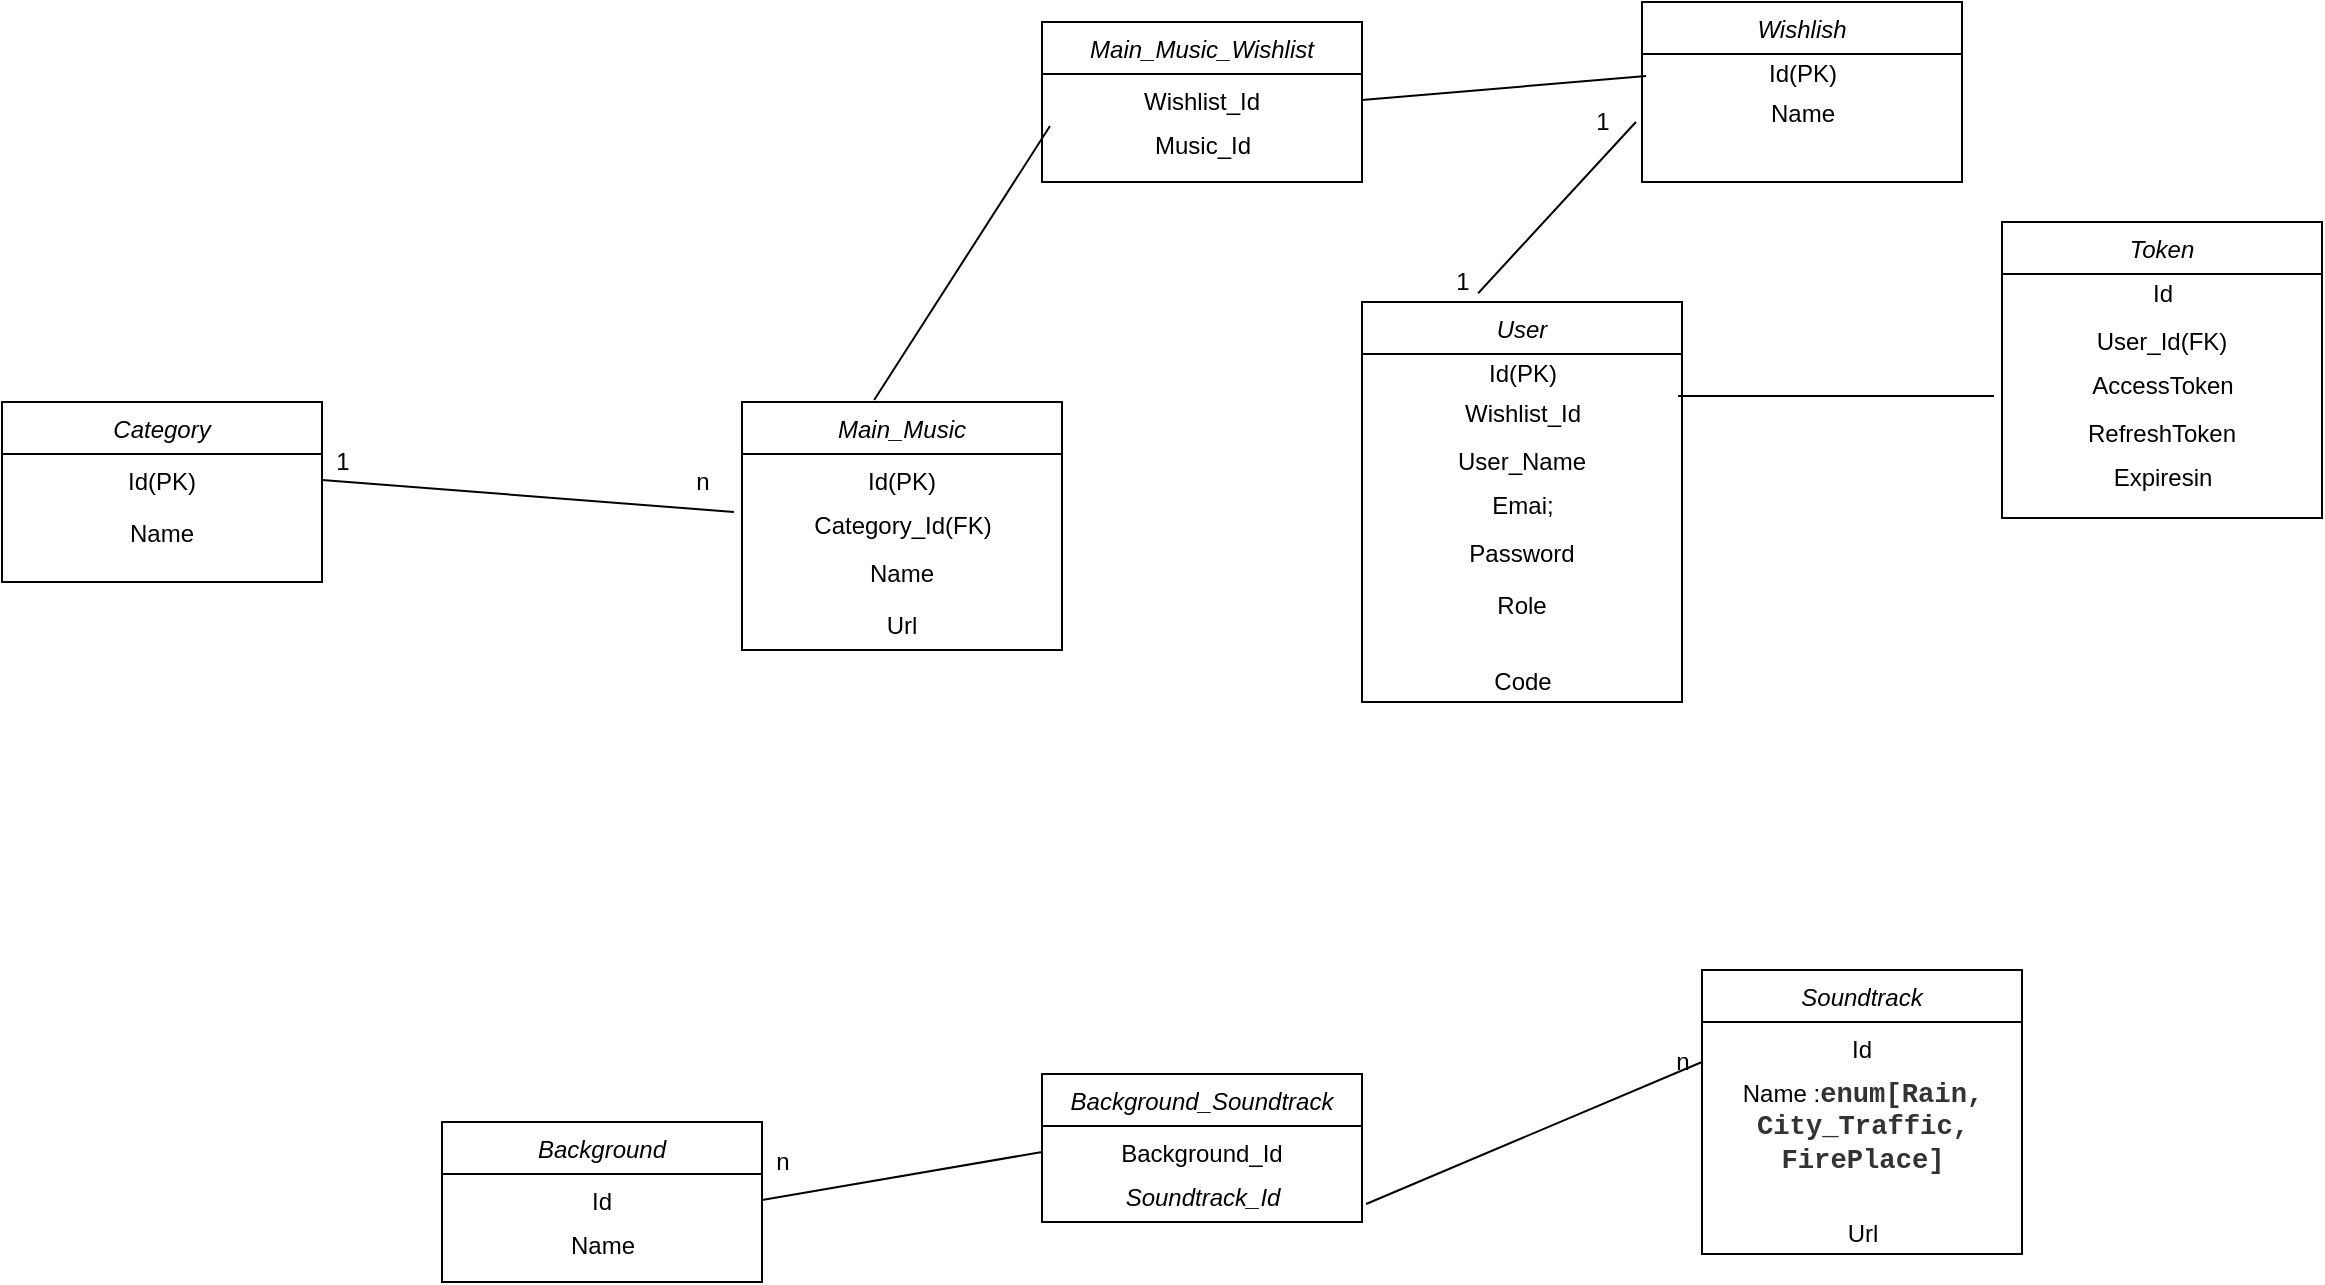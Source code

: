 <mxfile version="16.4.3" type="github">
  <diagram id="C5RBs43oDa-KdzZeNtuy" name="Page-1">
    <mxGraphModel dx="1822" dy="1194" grid="1" gridSize="10" guides="1" tooltips="1" connect="1" arrows="1" fold="1" page="0" pageScale="1" pageWidth="827" pageHeight="1169" math="0" shadow="0">
      <root>
        <mxCell id="WIyWlLk6GJQsqaUBKTNV-0" />
        <mxCell id="WIyWlLk6GJQsqaUBKTNV-1" parent="WIyWlLk6GJQsqaUBKTNV-0" />
        <mxCell id="zkfFHV4jXpPFQw0GAbJ--0" value="Main_Music" style="swimlane;fontStyle=2;align=center;verticalAlign=top;childLayout=stackLayout;horizontal=1;startSize=26;horizontalStack=0;resizeParent=1;resizeLast=0;collapsible=1;marginBottom=0;rounded=0;shadow=0;strokeWidth=1;" parent="WIyWlLk6GJQsqaUBKTNV-1" vertex="1">
          <mxGeometry x="200" y="100" width="160" height="124" as="geometry">
            <mxRectangle x="230" y="140" width="160" height="26" as="alternateBounds" />
          </mxGeometry>
        </mxCell>
        <mxCell id="zkfFHV4jXpPFQw0GAbJ--1" value="Id(PK)" style="text;align=center;verticalAlign=top;spacingLeft=4;spacingRight=4;overflow=hidden;rotatable=0;points=[[0,0.5],[1,0.5]];portConstraint=eastwest;" parent="zkfFHV4jXpPFQw0GAbJ--0" vertex="1">
          <mxGeometry y="26" width="160" height="26" as="geometry" />
        </mxCell>
        <mxCell id="sz7zUmDEEpQ5pWpZXW4u-5" value="Category_Id(FK)" style="text;html=1;align=center;verticalAlign=middle;resizable=0;points=[];autosize=1;strokeColor=none;fillColor=none;" vertex="1" parent="zkfFHV4jXpPFQw0GAbJ--0">
          <mxGeometry y="52" width="160" height="20" as="geometry" />
        </mxCell>
        <mxCell id="zkfFHV4jXpPFQw0GAbJ--2" value="Name" style="text;align=center;verticalAlign=top;spacingLeft=4;spacingRight=4;overflow=hidden;rotatable=0;points=[[0,0.5],[1,0.5]];portConstraint=eastwest;rounded=0;shadow=0;html=0;" parent="zkfFHV4jXpPFQw0GAbJ--0" vertex="1">
          <mxGeometry y="72" width="160" height="26" as="geometry" />
        </mxCell>
        <mxCell id="zkfFHV4jXpPFQw0GAbJ--3" value="Url" style="text;align=center;verticalAlign=top;spacingLeft=4;spacingRight=4;overflow=hidden;rotatable=0;points=[[0,0.5],[1,0.5]];portConstraint=eastwest;rounded=0;shadow=0;html=0;" parent="zkfFHV4jXpPFQw0GAbJ--0" vertex="1">
          <mxGeometry y="98" width="160" height="26" as="geometry" />
        </mxCell>
        <mxCell id="sz7zUmDEEpQ5pWpZXW4u-1" value="Category" style="swimlane;fontStyle=2;align=center;verticalAlign=top;childLayout=stackLayout;horizontal=1;startSize=26;horizontalStack=0;resizeParent=1;resizeLast=0;collapsible=1;marginBottom=0;rounded=0;shadow=0;strokeWidth=1;" vertex="1" parent="WIyWlLk6GJQsqaUBKTNV-1">
          <mxGeometry x="-170" y="100" width="160" height="90" as="geometry">
            <mxRectangle x="230" y="140" width="160" height="26" as="alternateBounds" />
          </mxGeometry>
        </mxCell>
        <mxCell id="sz7zUmDEEpQ5pWpZXW4u-2" value="Id(PK)" style="text;align=center;verticalAlign=top;spacingLeft=4;spacingRight=4;overflow=hidden;rotatable=0;points=[[0,0.5],[1,0.5]];portConstraint=eastwest;" vertex="1" parent="sz7zUmDEEpQ5pWpZXW4u-1">
          <mxGeometry y="26" width="160" height="26" as="geometry" />
        </mxCell>
        <mxCell id="sz7zUmDEEpQ5pWpZXW4u-3" value="Name" style="text;align=center;verticalAlign=top;spacingLeft=4;spacingRight=4;overflow=hidden;rotatable=0;points=[[0,0.5],[1,0.5]];portConstraint=eastwest;rounded=0;shadow=0;html=0;" vertex="1" parent="sz7zUmDEEpQ5pWpZXW4u-1">
          <mxGeometry y="52" width="160" height="26" as="geometry" />
        </mxCell>
        <mxCell id="sz7zUmDEEpQ5pWpZXW4u-6" value="" style="endArrow=none;html=1;rounded=0;entryX=-0.025;entryY=0.15;entryDx=0;entryDy=0;entryPerimeter=0;exitX=1;exitY=0.5;exitDx=0;exitDy=0;" edge="1" parent="WIyWlLk6GJQsqaUBKTNV-1" source="sz7zUmDEEpQ5pWpZXW4u-2" target="sz7zUmDEEpQ5pWpZXW4u-5">
          <mxGeometry width="50" height="50" relative="1" as="geometry">
            <mxPoint x="120" y="200" as="sourcePoint" />
            <mxPoint x="170" y="150" as="targetPoint" />
          </mxGeometry>
        </mxCell>
        <mxCell id="sz7zUmDEEpQ5pWpZXW4u-7" value="1" style="text;html=1;align=center;verticalAlign=middle;resizable=0;points=[];autosize=1;strokeColor=none;fillColor=none;" vertex="1" parent="WIyWlLk6GJQsqaUBKTNV-1">
          <mxGeometry x="-10" y="120" width="20" height="20" as="geometry" />
        </mxCell>
        <mxCell id="sz7zUmDEEpQ5pWpZXW4u-8" value="n" style="text;html=1;align=center;verticalAlign=middle;resizable=0;points=[];autosize=1;strokeColor=none;fillColor=none;" vertex="1" parent="WIyWlLk6GJQsqaUBKTNV-1">
          <mxGeometry x="170" y="130" width="20" height="20" as="geometry" />
        </mxCell>
        <mxCell id="sz7zUmDEEpQ5pWpZXW4u-10" value="Soundtrack" style="swimlane;fontStyle=2;align=center;verticalAlign=top;childLayout=stackLayout;horizontal=1;startSize=26;horizontalStack=0;resizeParent=1;resizeLast=0;collapsible=1;marginBottom=0;rounded=0;shadow=0;strokeWidth=1;" vertex="1" parent="WIyWlLk6GJQsqaUBKTNV-1">
          <mxGeometry x="680" y="384" width="160" height="142" as="geometry">
            <mxRectangle x="230" y="140" width="160" height="26" as="alternateBounds" />
          </mxGeometry>
        </mxCell>
        <mxCell id="sz7zUmDEEpQ5pWpZXW4u-11" value="Id" style="text;align=center;verticalAlign=top;spacingLeft=4;spacingRight=4;overflow=hidden;rotatable=0;points=[[0,0.5],[1,0.5]];portConstraint=eastwest;" vertex="1" parent="sz7zUmDEEpQ5pWpZXW4u-10">
          <mxGeometry y="26" width="160" height="26" as="geometry" />
        </mxCell>
        <mxCell id="sz7zUmDEEpQ5pWpZXW4u-12" value="Name :&lt;span class=&quot;hljs-keyword&quot; style=&quot;background-color: transparent ; font-family: &amp;#34;consolas&amp;#34; , &amp;#34;liberation mono&amp;#34; , &amp;#34;menlo&amp;#34; , &amp;#34;courier&amp;#34; , monospace ; font-size: 13.6px ; color: rgb(51 , 51 , 51) ; box-sizing: border-box&quot;&gt;&lt;b&gt;enum[Rain,&lt;/b&gt;&lt;br&gt;&lt;b&gt;City_Traffic,&lt;br&gt;&lt;/b&gt;&lt;/span&gt;&lt;span class=&quot;hljs-keyword&quot; style=&quot;background-color: transparent ; font-family: &amp;#34;consolas&amp;#34; , &amp;#34;liberation mono&amp;#34; , &amp;#34;menlo&amp;#34; , &amp;#34;courier&amp;#34; , monospace ; font-size: 13.6px ; color: rgb(51 , 51 , 51) ; box-sizing: border-box ; font-weight: 700&quot;&gt;FirePlace]&lt;br&gt;&lt;br&gt;&lt;/span&gt;&lt;span style=&quot;background-color: transparent ; font-family: &amp;#34;consolas&amp;#34; , &amp;#34;liberation mono&amp;#34; , &amp;#34;menlo&amp;#34; , &amp;#34;courier&amp;#34; , monospace ; font-size: 13.6px ; color: rgb(51 , 51 , 51)&quot;&gt;&lt;/span&gt;" style="text;html=1;align=center;verticalAlign=middle;resizable=0;points=[];autosize=1;strokeColor=none;fillColor=none;" vertex="1" parent="sz7zUmDEEpQ5pWpZXW4u-10">
          <mxGeometry y="52" width="160" height="70" as="geometry" />
        </mxCell>
        <mxCell id="sz7zUmDEEpQ5pWpZXW4u-18" value="Url" style="text;html=1;align=center;verticalAlign=middle;resizable=0;points=[];autosize=1;strokeColor=none;fillColor=none;" vertex="1" parent="sz7zUmDEEpQ5pWpZXW4u-10">
          <mxGeometry y="122" width="160" height="20" as="geometry" />
        </mxCell>
        <mxCell id="sz7zUmDEEpQ5pWpZXW4u-15" value="Background_Soundtrack" style="swimlane;fontStyle=2;align=center;verticalAlign=top;childLayout=stackLayout;horizontal=1;startSize=26;horizontalStack=0;resizeParent=1;resizeLast=0;collapsible=1;marginBottom=0;rounded=0;shadow=0;strokeWidth=1;" vertex="1" parent="WIyWlLk6GJQsqaUBKTNV-1">
          <mxGeometry x="350" y="436" width="160" height="74" as="geometry">
            <mxRectangle x="230" y="140" width="160" height="26" as="alternateBounds" />
          </mxGeometry>
        </mxCell>
        <mxCell id="sz7zUmDEEpQ5pWpZXW4u-16" value="Background_Id" style="text;align=center;verticalAlign=top;spacingLeft=4;spacingRight=4;overflow=hidden;rotatable=0;points=[[0,0.5],[1,0.5]];portConstraint=eastwest;" vertex="1" parent="sz7zUmDEEpQ5pWpZXW4u-15">
          <mxGeometry y="26" width="160" height="26" as="geometry" />
        </mxCell>
        <mxCell id="sz7zUmDEEpQ5pWpZXW4u-22" value="&lt;span style=&quot;font-style: italic&quot;&gt;Soundtrack_Id&lt;/span&gt;" style="text;html=1;align=center;verticalAlign=middle;resizable=0;points=[];autosize=1;strokeColor=none;fillColor=none;" vertex="1" parent="sz7zUmDEEpQ5pWpZXW4u-15">
          <mxGeometry y="52" width="160" height="20" as="geometry" />
        </mxCell>
        <mxCell id="sz7zUmDEEpQ5pWpZXW4u-19" value="Background" style="swimlane;fontStyle=2;align=center;verticalAlign=top;childLayout=stackLayout;horizontal=1;startSize=26;horizontalStack=0;resizeParent=1;resizeLast=0;collapsible=1;marginBottom=0;rounded=0;shadow=0;strokeWidth=1;" vertex="1" parent="WIyWlLk6GJQsqaUBKTNV-1">
          <mxGeometry x="50" y="460" width="160" height="80" as="geometry">
            <mxRectangle x="230" y="140" width="160" height="26" as="alternateBounds" />
          </mxGeometry>
        </mxCell>
        <mxCell id="sz7zUmDEEpQ5pWpZXW4u-20" value="Id" style="text;align=center;verticalAlign=top;spacingLeft=4;spacingRight=4;overflow=hidden;rotatable=0;points=[[0,0.5],[1,0.5]];portConstraint=eastwest;" vertex="1" parent="sz7zUmDEEpQ5pWpZXW4u-19">
          <mxGeometry y="26" width="160" height="26" as="geometry" />
        </mxCell>
        <mxCell id="sz7zUmDEEpQ5pWpZXW4u-21" value="Name" style="text;html=1;align=center;verticalAlign=middle;resizable=0;points=[];autosize=1;strokeColor=none;fillColor=none;" vertex="1" parent="sz7zUmDEEpQ5pWpZXW4u-19">
          <mxGeometry y="52" width="160" height="20" as="geometry" />
        </mxCell>
        <mxCell id="sz7zUmDEEpQ5pWpZXW4u-24" value="" style="endArrow=none;html=1;rounded=0;entryX=0;entryY=0.5;entryDx=0;entryDy=0;exitX=1;exitY=0.5;exitDx=0;exitDy=0;" edge="1" parent="WIyWlLk6GJQsqaUBKTNV-1" source="sz7zUmDEEpQ5pWpZXW4u-20" target="sz7zUmDEEpQ5pWpZXW4u-16">
          <mxGeometry width="50" height="50" relative="1" as="geometry">
            <mxPoint x="240" y="520" as="sourcePoint" />
            <mxPoint x="290" y="470" as="targetPoint" />
          </mxGeometry>
        </mxCell>
        <mxCell id="sz7zUmDEEpQ5pWpZXW4u-25" value="" style="endArrow=none;html=1;rounded=0;entryX=0;entryY=0.769;entryDx=0;entryDy=0;entryPerimeter=0;exitX=1.013;exitY=0.65;exitDx=0;exitDy=0;exitPerimeter=0;" edge="1" parent="WIyWlLk6GJQsqaUBKTNV-1" source="sz7zUmDEEpQ5pWpZXW4u-22" target="sz7zUmDEEpQ5pWpZXW4u-11">
          <mxGeometry width="50" height="50" relative="1" as="geometry">
            <mxPoint x="560" y="490" as="sourcePoint" />
            <mxPoint x="610" y="440" as="targetPoint" />
          </mxGeometry>
        </mxCell>
        <mxCell id="sz7zUmDEEpQ5pWpZXW4u-26" value="n" style="text;html=1;align=center;verticalAlign=middle;resizable=0;points=[];autosize=1;strokeColor=none;fillColor=none;" vertex="1" parent="WIyWlLk6GJQsqaUBKTNV-1">
          <mxGeometry x="210" y="470" width="20" height="20" as="geometry" />
        </mxCell>
        <mxCell id="sz7zUmDEEpQ5pWpZXW4u-27" value="n" style="text;html=1;align=center;verticalAlign=middle;resizable=0;points=[];autosize=1;strokeColor=none;fillColor=none;" vertex="1" parent="WIyWlLk6GJQsqaUBKTNV-1">
          <mxGeometry x="660" y="420" width="20" height="20" as="geometry" />
        </mxCell>
        <mxCell id="sz7zUmDEEpQ5pWpZXW4u-29" value="User" style="swimlane;fontStyle=2;align=center;verticalAlign=top;childLayout=stackLayout;horizontal=1;startSize=26;horizontalStack=0;resizeParent=1;resizeLast=0;collapsible=1;marginBottom=0;rounded=0;shadow=0;strokeWidth=1;" vertex="1" parent="WIyWlLk6GJQsqaUBKTNV-1">
          <mxGeometry x="510" y="50" width="160" height="200" as="geometry">
            <mxRectangle x="230" y="140" width="160" height="26" as="alternateBounds" />
          </mxGeometry>
        </mxCell>
        <mxCell id="sz7zUmDEEpQ5pWpZXW4u-34" value="Id(PK)" style="text;html=1;align=center;verticalAlign=middle;resizable=0;points=[];autosize=1;strokeColor=none;fillColor=none;" vertex="1" parent="sz7zUmDEEpQ5pWpZXW4u-29">
          <mxGeometry y="26" width="160" height="20" as="geometry" />
        </mxCell>
        <mxCell id="sz7zUmDEEpQ5pWpZXW4u-35" value="Wishlist_Id" style="text;html=1;align=center;verticalAlign=middle;resizable=0;points=[];autosize=1;strokeColor=none;fillColor=none;" vertex="1" parent="sz7zUmDEEpQ5pWpZXW4u-29">
          <mxGeometry y="46" width="160" height="20" as="geometry" />
        </mxCell>
        <mxCell id="sz7zUmDEEpQ5pWpZXW4u-30" value="User_Name" style="text;align=center;verticalAlign=top;spacingLeft=4;spacingRight=4;overflow=hidden;rotatable=0;points=[[0,0.5],[1,0.5]];portConstraint=eastwest;" vertex="1" parent="sz7zUmDEEpQ5pWpZXW4u-29">
          <mxGeometry y="66" width="160" height="26" as="geometry" />
        </mxCell>
        <mxCell id="sz7zUmDEEpQ5pWpZXW4u-31" value="Emai;" style="text;html=1;align=center;verticalAlign=middle;resizable=0;points=[];autosize=1;strokeColor=none;fillColor=none;" vertex="1" parent="sz7zUmDEEpQ5pWpZXW4u-29">
          <mxGeometry y="92" width="160" height="20" as="geometry" />
        </mxCell>
        <mxCell id="sz7zUmDEEpQ5pWpZXW4u-32" value="Password" style="text;align=center;verticalAlign=top;spacingLeft=4;spacingRight=4;overflow=hidden;rotatable=0;points=[[0,0.5],[1,0.5]];portConstraint=eastwest;rounded=0;shadow=0;html=0;" vertex="1" parent="sz7zUmDEEpQ5pWpZXW4u-29">
          <mxGeometry y="112" width="160" height="26" as="geometry" />
        </mxCell>
        <mxCell id="sz7zUmDEEpQ5pWpZXW4u-33" value="Role" style="text;align=center;verticalAlign=top;spacingLeft=4;spacingRight=4;overflow=hidden;rotatable=0;points=[[0,0.5],[1,0.5]];portConstraint=eastwest;rounded=0;shadow=0;html=0;" vertex="1" parent="sz7zUmDEEpQ5pWpZXW4u-29">
          <mxGeometry y="138" width="160" height="42" as="geometry" />
        </mxCell>
        <mxCell id="sz7zUmDEEpQ5pWpZXW4u-62" value="Code" style="text;html=1;align=center;verticalAlign=middle;resizable=0;points=[];autosize=1;strokeColor=none;fillColor=none;" vertex="1" parent="sz7zUmDEEpQ5pWpZXW4u-29">
          <mxGeometry y="180" width="160" height="20" as="geometry" />
        </mxCell>
        <mxCell id="sz7zUmDEEpQ5pWpZXW4u-36" value="Wishlish" style="swimlane;fontStyle=2;align=center;verticalAlign=top;childLayout=stackLayout;horizontal=1;startSize=26;horizontalStack=0;resizeParent=1;resizeLast=0;collapsible=1;marginBottom=0;rounded=0;shadow=0;strokeWidth=1;" vertex="1" parent="WIyWlLk6GJQsqaUBKTNV-1">
          <mxGeometry x="650" y="-100" width="160" height="90" as="geometry">
            <mxRectangle x="230" y="140" width="160" height="26" as="alternateBounds" />
          </mxGeometry>
        </mxCell>
        <mxCell id="sz7zUmDEEpQ5pWpZXW4u-37" value="Id(PK)" style="text;html=1;align=center;verticalAlign=middle;resizable=0;points=[];autosize=1;strokeColor=none;fillColor=none;" vertex="1" parent="sz7zUmDEEpQ5pWpZXW4u-36">
          <mxGeometry y="26" width="160" height="20" as="geometry" />
        </mxCell>
        <mxCell id="sz7zUmDEEpQ5pWpZXW4u-40" value="Name" style="text;html=1;align=center;verticalAlign=middle;resizable=0;points=[];autosize=1;strokeColor=none;fillColor=none;" vertex="1" parent="sz7zUmDEEpQ5pWpZXW4u-36">
          <mxGeometry y="46" width="160" height="20" as="geometry" />
        </mxCell>
        <mxCell id="sz7zUmDEEpQ5pWpZXW4u-43" value="Main_Music_Wishlist" style="swimlane;fontStyle=2;align=center;verticalAlign=top;childLayout=stackLayout;horizontal=1;startSize=26;horizontalStack=0;resizeParent=1;resizeLast=0;collapsible=1;marginBottom=0;rounded=0;shadow=0;strokeWidth=1;" vertex="1" parent="WIyWlLk6GJQsqaUBKTNV-1">
          <mxGeometry x="350" y="-90" width="160" height="80" as="geometry">
            <mxRectangle x="230" y="140" width="160" height="26" as="alternateBounds" />
          </mxGeometry>
        </mxCell>
        <mxCell id="sz7zUmDEEpQ5pWpZXW4u-44" value="Wishlist_Id" style="text;align=center;verticalAlign=top;spacingLeft=4;spacingRight=4;overflow=hidden;rotatable=0;points=[[0,0.5],[1,0.5]];portConstraint=eastwest;" vertex="1" parent="sz7zUmDEEpQ5pWpZXW4u-43">
          <mxGeometry y="26" width="160" height="26" as="geometry" />
        </mxCell>
        <mxCell id="sz7zUmDEEpQ5pWpZXW4u-45" value="Music_Id" style="text;html=1;align=center;verticalAlign=middle;resizable=0;points=[];autosize=1;strokeColor=none;fillColor=none;" vertex="1" parent="sz7zUmDEEpQ5pWpZXW4u-43">
          <mxGeometry y="52" width="160" height="20" as="geometry" />
        </mxCell>
        <mxCell id="sz7zUmDEEpQ5pWpZXW4u-48" value="" style="endArrow=none;html=1;rounded=0;entryX=0.025;entryY=0;entryDx=0;entryDy=0;entryPerimeter=0;exitX=0.413;exitY=-0.008;exitDx=0;exitDy=0;exitPerimeter=0;" edge="1" parent="WIyWlLk6GJQsqaUBKTNV-1" source="zkfFHV4jXpPFQw0GAbJ--0" target="sz7zUmDEEpQ5pWpZXW4u-45">
          <mxGeometry width="50" height="50" relative="1" as="geometry">
            <mxPoint x="260" y="80" as="sourcePoint" />
            <mxPoint x="310" y="30" as="targetPoint" />
          </mxGeometry>
        </mxCell>
        <mxCell id="sz7zUmDEEpQ5pWpZXW4u-49" value="" style="endArrow=none;html=1;rounded=0;entryX=0.013;entryY=0.55;entryDx=0;entryDy=0;entryPerimeter=0;exitX=1;exitY=0.5;exitDx=0;exitDy=0;" edge="1" parent="WIyWlLk6GJQsqaUBKTNV-1" source="sz7zUmDEEpQ5pWpZXW4u-44" target="sz7zUmDEEpQ5pWpZXW4u-37">
          <mxGeometry width="50" height="50" relative="1" as="geometry">
            <mxPoint x="520" y="-20" as="sourcePoint" />
            <mxPoint x="570" y="-70" as="targetPoint" />
          </mxGeometry>
        </mxCell>
        <mxCell id="sz7zUmDEEpQ5pWpZXW4u-50" value="" style="endArrow=none;html=1;rounded=0;entryX=-0.019;entryY=0.7;entryDx=0;entryDy=0;entryPerimeter=0;exitX=0.363;exitY=-0.022;exitDx=0;exitDy=0;exitPerimeter=0;" edge="1" parent="WIyWlLk6GJQsqaUBKTNV-1" source="sz7zUmDEEpQ5pWpZXW4u-29" target="sz7zUmDEEpQ5pWpZXW4u-40">
          <mxGeometry width="50" height="50" relative="1" as="geometry">
            <mxPoint x="570" y="50" as="sourcePoint" />
            <mxPoint x="620" as="targetPoint" />
          </mxGeometry>
        </mxCell>
        <mxCell id="sz7zUmDEEpQ5pWpZXW4u-51" value="1" style="text;html=1;align=center;verticalAlign=middle;resizable=0;points=[];autosize=1;strokeColor=none;fillColor=none;" vertex="1" parent="WIyWlLk6GJQsqaUBKTNV-1">
          <mxGeometry x="550" y="30" width="20" height="20" as="geometry" />
        </mxCell>
        <mxCell id="sz7zUmDEEpQ5pWpZXW4u-52" value="1" style="text;html=1;align=center;verticalAlign=middle;resizable=0;points=[];autosize=1;strokeColor=none;fillColor=none;" vertex="1" parent="WIyWlLk6GJQsqaUBKTNV-1">
          <mxGeometry x="620" y="-50" width="20" height="20" as="geometry" />
        </mxCell>
        <mxCell id="sz7zUmDEEpQ5pWpZXW4u-53" value="Token" style="swimlane;fontStyle=2;align=center;verticalAlign=top;childLayout=stackLayout;horizontal=1;startSize=26;horizontalStack=0;resizeParent=1;resizeLast=0;collapsible=1;marginBottom=0;rounded=0;shadow=0;strokeWidth=1;" vertex="1" parent="WIyWlLk6GJQsqaUBKTNV-1">
          <mxGeometry x="830" y="10" width="160" height="148" as="geometry">
            <mxRectangle x="230" y="140" width="160" height="26" as="alternateBounds" />
          </mxGeometry>
        </mxCell>
        <mxCell id="sz7zUmDEEpQ5pWpZXW4u-54" value="Id" style="text;html=1;align=center;verticalAlign=middle;resizable=0;points=[];autosize=1;strokeColor=none;fillColor=none;" vertex="1" parent="sz7zUmDEEpQ5pWpZXW4u-53">
          <mxGeometry y="26" width="160" height="20" as="geometry" />
        </mxCell>
        <mxCell id="sz7zUmDEEpQ5pWpZXW4u-58" value="User_Id(FK)" style="text;align=center;verticalAlign=top;spacingLeft=4;spacingRight=4;overflow=hidden;rotatable=0;points=[[0,0.5],[1,0.5]];portConstraint=eastwest;rounded=0;shadow=0;html=0;" vertex="1" parent="sz7zUmDEEpQ5pWpZXW4u-53">
          <mxGeometry y="46" width="160" height="26" as="geometry" />
        </mxCell>
        <mxCell id="sz7zUmDEEpQ5pWpZXW4u-55" value="AccessToken" style="text;html=1;align=center;verticalAlign=middle;resizable=0;points=[];autosize=1;strokeColor=none;fillColor=none;" vertex="1" parent="sz7zUmDEEpQ5pWpZXW4u-53">
          <mxGeometry y="72" width="160" height="20" as="geometry" />
        </mxCell>
        <mxCell id="sz7zUmDEEpQ5pWpZXW4u-56" value="RefreshToken" style="text;align=center;verticalAlign=top;spacingLeft=4;spacingRight=4;overflow=hidden;rotatable=0;points=[[0,0.5],[1,0.5]];portConstraint=eastwest;" vertex="1" parent="sz7zUmDEEpQ5pWpZXW4u-53">
          <mxGeometry y="92" width="160" height="26" as="geometry" />
        </mxCell>
        <mxCell id="sz7zUmDEEpQ5pWpZXW4u-57" value="Expiresin" style="text;html=1;align=center;verticalAlign=middle;resizable=0;points=[];autosize=1;strokeColor=none;fillColor=none;" vertex="1" parent="sz7zUmDEEpQ5pWpZXW4u-53">
          <mxGeometry y="118" width="160" height="20" as="geometry" />
        </mxCell>
        <mxCell id="sz7zUmDEEpQ5pWpZXW4u-61" value="" style="endArrow=none;html=1;rounded=0;entryX=-0.025;entryY=-0.192;entryDx=0;entryDy=0;entryPerimeter=0;exitX=0.988;exitY=0.05;exitDx=0;exitDy=0;exitPerimeter=0;" edge="1" parent="WIyWlLk6GJQsqaUBKTNV-1" source="sz7zUmDEEpQ5pWpZXW4u-35" target="sz7zUmDEEpQ5pWpZXW4u-56">
          <mxGeometry width="50" height="50" relative="1" as="geometry">
            <mxPoint x="690" y="170" as="sourcePoint" />
            <mxPoint x="740" y="120" as="targetPoint" />
          </mxGeometry>
        </mxCell>
      </root>
    </mxGraphModel>
  </diagram>
</mxfile>
